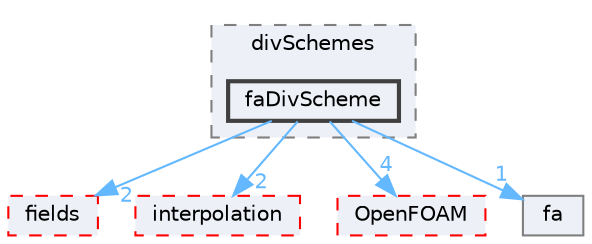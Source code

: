 digraph "src/finiteArea/finiteArea/divSchemes/faDivScheme"
{
 // LATEX_PDF_SIZE
  bgcolor="transparent";
  edge [fontname=Helvetica,fontsize=10,labelfontname=Helvetica,labelfontsize=10];
  node [fontname=Helvetica,fontsize=10,shape=box,height=0.2,width=0.4];
  compound=true
  subgraph clusterdir_c621074cc8ff55f77dd04e491431bd1a {
    graph [ bgcolor="#edf0f7", pencolor="grey50", label="divSchemes", fontname=Helvetica,fontsize=10 style="filled,dashed", URL="dir_c621074cc8ff55f77dd04e491431bd1a.html",tooltip=""]
  dir_938c90acc621d7611408a343e7f627b6 [label="faDivScheme", fillcolor="#edf0f7", color="grey25", style="filled,bold", URL="dir_938c90acc621d7611408a343e7f627b6.html",tooltip=""];
  }
  dir_82c77a639fb8894523e0866635d617d1 [label="fields", fillcolor="#edf0f7", color="red", style="filled,dashed", URL="dir_82c77a639fb8894523e0866635d617d1.html",tooltip=""];
  dir_880b478b7287aa29b2969cd4b71f61be [label="interpolation", fillcolor="#edf0f7", color="red", style="filled,dashed", URL="dir_880b478b7287aa29b2969cd4b71f61be.html",tooltip=""];
  dir_c5473ff19b20e6ec4dfe5c310b3778a8 [label="OpenFOAM", fillcolor="#edf0f7", color="red", style="filled,dashed", URL="dir_c5473ff19b20e6ec4dfe5c310b3778a8.html",tooltip=""];
  dir_e5a517ccc941541272063f044b95a606 [label="fa", fillcolor="#edf0f7", color="grey50", style="filled", URL="dir_e5a517ccc941541272063f044b95a606.html",tooltip=""];
  dir_938c90acc621d7611408a343e7f627b6->dir_82c77a639fb8894523e0866635d617d1 [headlabel="2", labeldistance=1.5 headhref="dir_001283_001330.html" href="dir_001283_001330.html" color="steelblue1" fontcolor="steelblue1"];
  dir_938c90acc621d7611408a343e7f627b6->dir_880b478b7287aa29b2969cd4b71f61be [headlabel="2", labeldistance=1.5 headhref="dir_001283_001922.html" href="dir_001283_001922.html" color="steelblue1" fontcolor="steelblue1"];
  dir_938c90acc621d7611408a343e7f627b6->dir_c5473ff19b20e6ec4dfe5c310b3778a8 [headlabel="4", labeldistance=1.5 headhref="dir_001283_002695.html" href="dir_001283_002695.html" color="steelblue1" fontcolor="steelblue1"];
  dir_938c90acc621d7611408a343e7f627b6->dir_e5a517ccc941541272063f044b95a606 [headlabel="1", labeldistance=1.5 headhref="dir_001283_001240.html" href="dir_001283_001240.html" color="steelblue1" fontcolor="steelblue1"];
}
